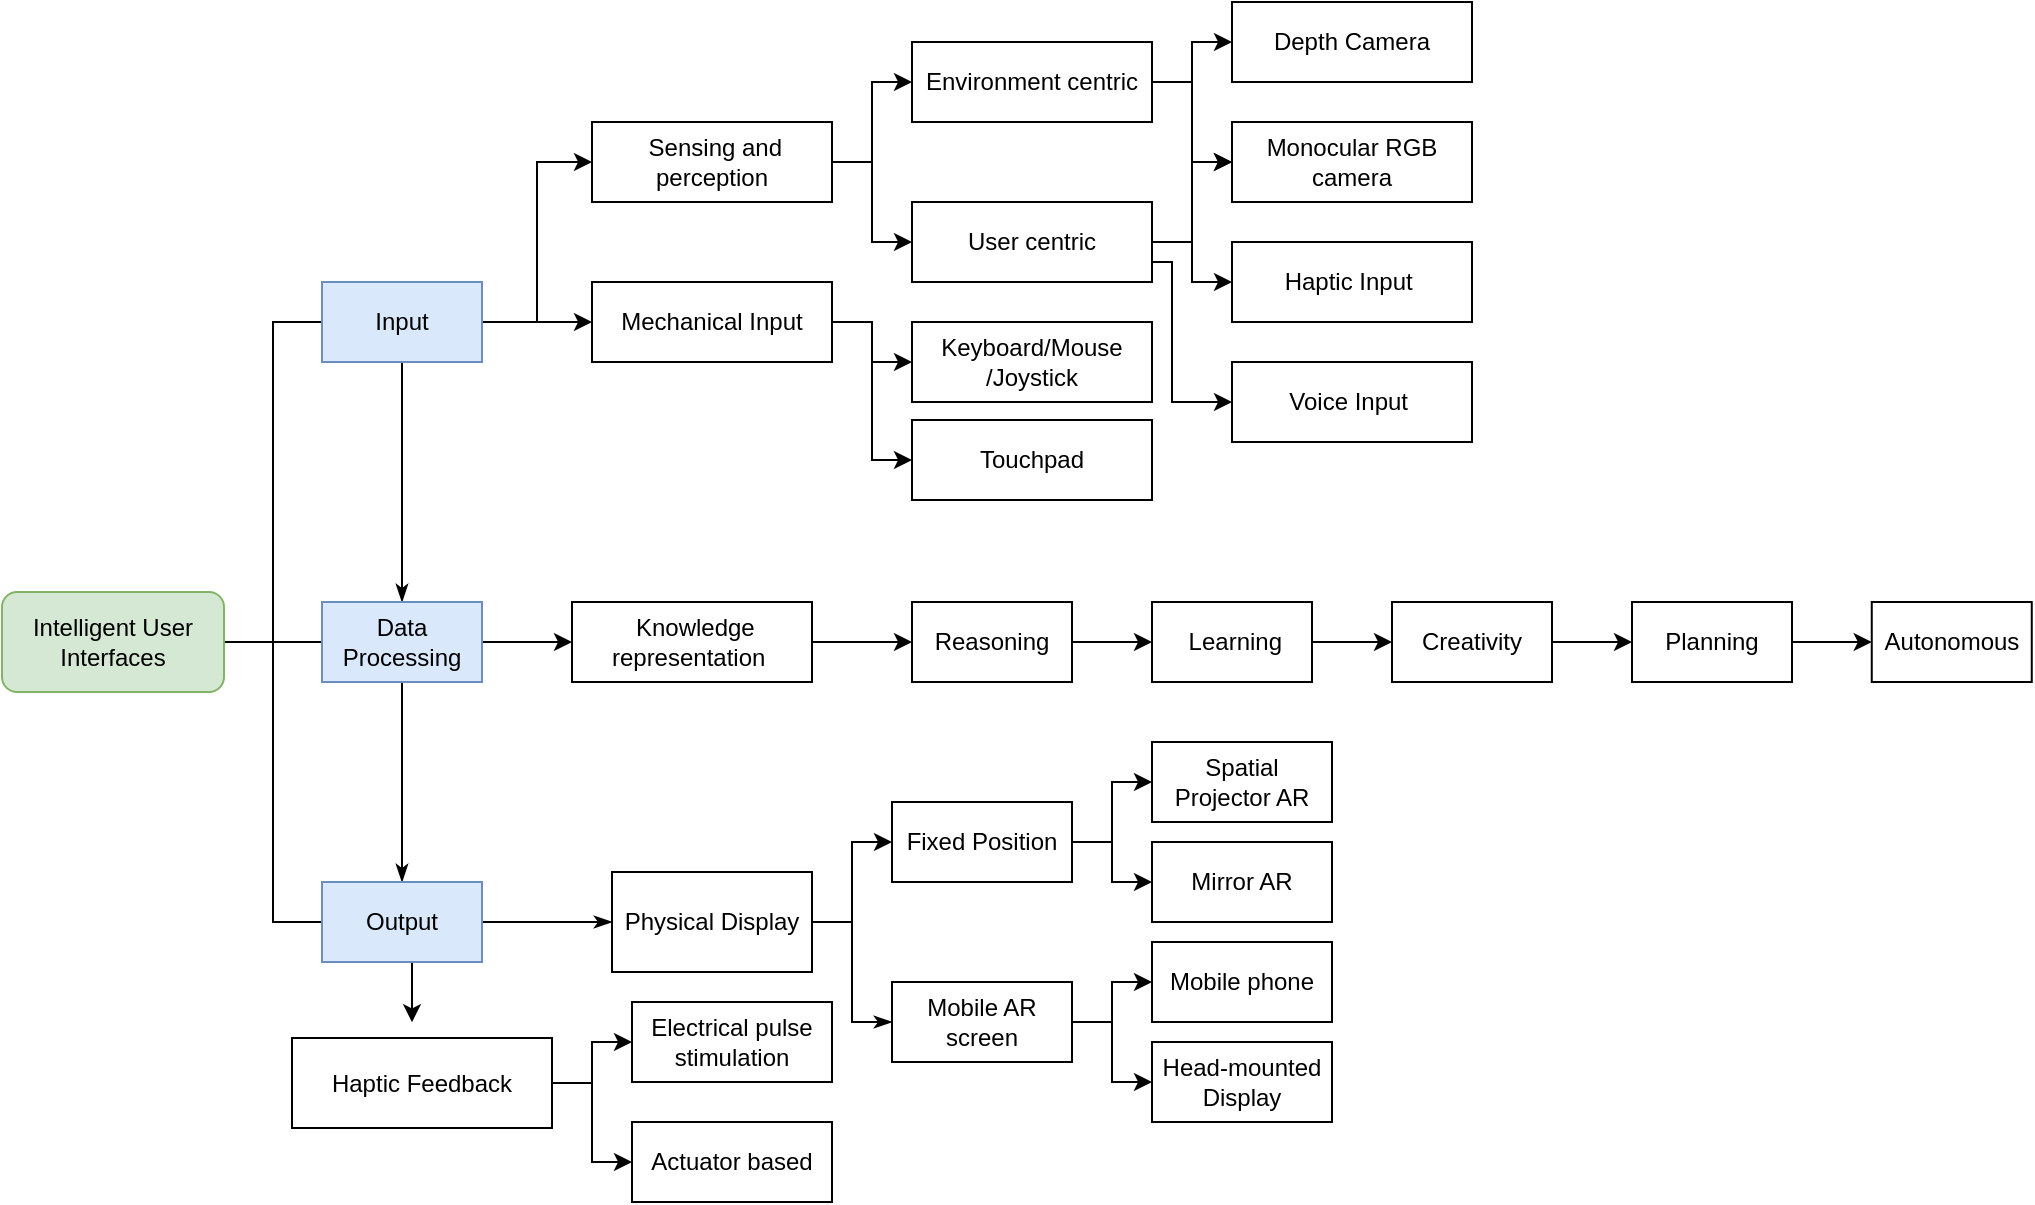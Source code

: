 <mxfile version="10.8.0" type="github"><diagram id="MFF0CdVWiNCkULvAo4WW" name="Page-1"><mxGraphModel dx="2239" dy="912" grid="1" gridSize="10" guides="1" tooltips="1" connect="1" arrows="1" fold="1" page="1" pageScale="1" pageWidth="827" pageHeight="1169" math="0" shadow="0"><root><mxCell id="0"/><mxCell id="1" parent="0"/><mxCell id="TWCdQl_EkmHbGPGhzRu7-25" style="edgeStyle=orthogonalEdgeStyle;rounded=0;orthogonalLoop=1;jettySize=auto;html=1;exitX=1;exitY=0.5;exitDx=0;exitDy=0;entryX=0;entryY=0.5;entryDx=0;entryDy=0;endArrow=none;endFill=0;" parent="1" source="TWCdQl_EkmHbGPGhzRu7-1" target="TWCdQl_EkmHbGPGhzRu7-4" edge="1"><mxGeometry relative="1" as="geometry"/></mxCell><mxCell id="TWCdQl_EkmHbGPGhzRu7-32" style="edgeStyle=orthogonalEdgeStyle;rounded=0;orthogonalLoop=1;jettySize=auto;html=1;exitX=1;exitY=0.5;exitDx=0;exitDy=0;endArrow=none;endFill=0;" parent="1" source="TWCdQl_EkmHbGPGhzRu7-1" target="TWCdQl_EkmHbGPGhzRu7-5" edge="1"><mxGeometry relative="1" as="geometry"/></mxCell><mxCell id="TWCdQl_EkmHbGPGhzRu7-33" style="edgeStyle=orthogonalEdgeStyle;rounded=0;orthogonalLoop=1;jettySize=auto;html=1;exitX=1;exitY=0.5;exitDx=0;exitDy=0;entryX=0;entryY=0.5;entryDx=0;entryDy=0;endArrow=none;endFill=0;" parent="1" source="TWCdQl_EkmHbGPGhzRu7-1" target="TWCdQl_EkmHbGPGhzRu7-6" edge="1"><mxGeometry relative="1" as="geometry"/></mxCell><mxCell id="TWCdQl_EkmHbGPGhzRu7-1" value="Intelligent User Interfaces" style="rounded=1;whiteSpace=wrap;html=1;fillColor=#d5e8d4;strokeColor=#82b366;" parent="1" vertex="1"><mxGeometry x="-55" y="475" width="111" height="50" as="geometry"/></mxCell><mxCell id="TWCdQl_EkmHbGPGhzRu7-12" style="edgeStyle=orthogonalEdgeStyle;rounded=0;orthogonalLoop=1;jettySize=auto;html=1;exitX=0.5;exitY=1;exitDx=0;exitDy=0;entryX=0.5;entryY=0;entryDx=0;entryDy=0;endArrow=classicThin;endFill=1;" parent="1" source="TWCdQl_EkmHbGPGhzRu7-4" target="TWCdQl_EkmHbGPGhzRu7-5" edge="1"><mxGeometry relative="1" as="geometry"/></mxCell><mxCell id="Xk8KMz5eS003bKO2HRj--24" style="edgeStyle=orthogonalEdgeStyle;rounded=0;orthogonalLoop=1;jettySize=auto;html=1;exitX=1;exitY=0.5;exitDx=0;exitDy=0;entryX=0;entryY=0.5;entryDx=0;entryDy=0;" edge="1" parent="1" source="TWCdQl_EkmHbGPGhzRu7-4" target="Xk8KMz5eS003bKO2HRj--21"><mxGeometry relative="1" as="geometry"/></mxCell><mxCell id="Xk8KMz5eS003bKO2HRj--25" style="edgeStyle=orthogonalEdgeStyle;rounded=0;orthogonalLoop=1;jettySize=auto;html=1;exitX=1;exitY=0.5;exitDx=0;exitDy=0;entryX=0;entryY=0.5;entryDx=0;entryDy=0;" edge="1" parent="1" source="TWCdQl_EkmHbGPGhzRu7-4" target="TWCdQl_EkmHbGPGhzRu7-14"><mxGeometry relative="1" as="geometry"/></mxCell><mxCell id="TWCdQl_EkmHbGPGhzRu7-4" value="Input" style="rounded=1;whiteSpace=wrap;html=1;fillColor=#dae8fc;strokeColor=#6c8ebf;arcSize=0;" parent="1" vertex="1"><mxGeometry x="105" y="320" width="80" height="40" as="geometry"/></mxCell><mxCell id="TWCdQl_EkmHbGPGhzRu7-13" style="edgeStyle=orthogonalEdgeStyle;rounded=0;orthogonalLoop=1;jettySize=auto;html=1;exitX=0.5;exitY=1;exitDx=0;exitDy=0;entryX=0.5;entryY=0;entryDx=0;entryDy=0;endArrow=classicThin;endFill=1;" parent="1" source="TWCdQl_EkmHbGPGhzRu7-5" target="TWCdQl_EkmHbGPGhzRu7-6" edge="1"><mxGeometry relative="1" as="geometry"/></mxCell><mxCell id="Xk8KMz5eS003bKO2HRj--30" style="edgeStyle=orthogonalEdgeStyle;rounded=0;orthogonalLoop=1;jettySize=auto;html=1;exitX=1;exitY=0.5;exitDx=0;exitDy=0;entryX=0;entryY=0.5;entryDx=0;entryDy=0;" edge="1" parent="1" source="TWCdQl_EkmHbGPGhzRu7-5" target="TWCdQl_EkmHbGPGhzRu7-15"><mxGeometry relative="1" as="geometry"/></mxCell><mxCell id="TWCdQl_EkmHbGPGhzRu7-5" value="Data Processing" style="rounded=1;whiteSpace=wrap;html=1;fillColor=#dae8fc;strokeColor=#6c8ebf;arcSize=0;" parent="1" vertex="1"><mxGeometry x="105" y="480" width="80" height="40" as="geometry"/></mxCell><mxCell id="TWCdQl_EkmHbGPGhzRu7-29" style="edgeStyle=orthogonalEdgeStyle;rounded=0;orthogonalLoop=1;jettySize=auto;html=1;exitX=1;exitY=0.5;exitDx=0;exitDy=0;entryX=0;entryY=0.5;entryDx=0;entryDy=0;endArrow=classicThin;endFill=1;" parent="1" source="TWCdQl_EkmHbGPGhzRu7-6" target="TWCdQl_EkmHbGPGhzRu7-23" edge="1"><mxGeometry relative="1" as="geometry"/></mxCell><mxCell id="Xk8KMz5eS003bKO2HRj--11" style="edgeStyle=orthogonalEdgeStyle;rounded=0;orthogonalLoop=1;jettySize=auto;html=1;exitX=0.5;exitY=1;exitDx=0;exitDy=0;entryX=0.5;entryY=0;entryDx=0;entryDy=0;" edge="1" parent="1" source="TWCdQl_EkmHbGPGhzRu7-6"><mxGeometry relative="1" as="geometry"><mxPoint x="150" y="690.138" as="targetPoint"/></mxGeometry></mxCell><mxCell id="TWCdQl_EkmHbGPGhzRu7-6" value="Output" style="rounded=1;whiteSpace=wrap;html=1;fillColor=#dae8fc;strokeColor=#6c8ebf;arcSize=0;" parent="1" vertex="1"><mxGeometry x="105" y="620" width="80" height="40" as="geometry"/></mxCell><mxCell id="Xk8KMz5eS003bKO2HRj--14" style="edgeStyle=orthogonalEdgeStyle;rounded=0;orthogonalLoop=1;jettySize=auto;html=1;exitX=1;exitY=0.5;exitDx=0;exitDy=0;entryX=0;entryY=0.5;entryDx=0;entryDy=0;" edge="1" parent="1" source="TWCdQl_EkmHbGPGhzRu7-14" target="Xk8KMz5eS003bKO2HRj--9"><mxGeometry relative="1" as="geometry"/></mxCell><mxCell id="Xk8KMz5eS003bKO2HRj--15" style="edgeStyle=orthogonalEdgeStyle;rounded=0;orthogonalLoop=1;jettySize=auto;html=1;exitX=1;exitY=0.5;exitDx=0;exitDy=0;entryX=0;entryY=0.5;entryDx=0;entryDy=0;" edge="1" parent="1" source="TWCdQl_EkmHbGPGhzRu7-14" target="Xk8KMz5eS003bKO2HRj--1"><mxGeometry relative="1" as="geometry"/></mxCell><mxCell id="TWCdQl_EkmHbGPGhzRu7-14" value="&amp;nbsp;Sensing and perception" style="rounded=0;whiteSpace=wrap;html=1;" parent="1" vertex="1"><mxGeometry x="240" y="240" width="120" height="40" as="geometry"/></mxCell><mxCell id="Xk8KMz5eS003bKO2HRj--34" style="edgeStyle=orthogonalEdgeStyle;rounded=0;orthogonalLoop=1;jettySize=auto;html=1;exitX=1;exitY=0.5;exitDx=0;exitDy=0;entryX=0;entryY=0.5;entryDx=0;entryDy=0;" edge="1" parent="1" source="TWCdQl_EkmHbGPGhzRu7-15" target="TWCdQl_EkmHbGPGhzRu7-16"><mxGeometry relative="1" as="geometry"/></mxCell><mxCell id="TWCdQl_EkmHbGPGhzRu7-15" value="&amp;nbsp;Knowledge representation&amp;nbsp;" style="rounded=0;whiteSpace=wrap;html=1;" parent="1" vertex="1"><mxGeometry x="230" y="480" width="120" height="40" as="geometry"/></mxCell><mxCell id="Xk8KMz5eS003bKO2HRj--36" style="edgeStyle=orthogonalEdgeStyle;rounded=0;orthogonalLoop=1;jettySize=auto;html=1;exitX=1;exitY=0.5;exitDx=0;exitDy=0;entryX=0;entryY=0.5;entryDx=0;entryDy=0;" edge="1" parent="1" source="TWCdQl_EkmHbGPGhzRu7-16" target="TWCdQl_EkmHbGPGhzRu7-20"><mxGeometry relative="1" as="geometry"/></mxCell><mxCell id="TWCdQl_EkmHbGPGhzRu7-16" value="Reasoning" style="rounded=0;whiteSpace=wrap;html=1;" parent="1" vertex="1"><mxGeometry x="400" y="480" width="80" height="40" as="geometry"/></mxCell><mxCell id="Xk8KMz5eS003bKO2HRj--38" style="edgeStyle=orthogonalEdgeStyle;rounded=0;orthogonalLoop=1;jettySize=auto;html=1;exitX=1;exitY=0.5;exitDx=0;exitDy=0;" edge="1" parent="1" source="TWCdQl_EkmHbGPGhzRu7-18" target="TWCdQl_EkmHbGPGhzRu7-22"><mxGeometry relative="1" as="geometry"/></mxCell><mxCell id="TWCdQl_EkmHbGPGhzRu7-18" value="Creativity" style="rounded=0;whiteSpace=wrap;html=1;" parent="1" vertex="1"><mxGeometry x="640" y="480" width="80" height="40" as="geometry"/></mxCell><mxCell id="Xk8KMz5eS003bKO2HRj--37" style="edgeStyle=orthogonalEdgeStyle;rounded=0;orthogonalLoop=1;jettySize=auto;html=1;exitX=1;exitY=0.5;exitDx=0;exitDy=0;entryX=0;entryY=0.5;entryDx=0;entryDy=0;" edge="1" parent="1" source="TWCdQl_EkmHbGPGhzRu7-20" target="TWCdQl_EkmHbGPGhzRu7-18"><mxGeometry relative="1" as="geometry"/></mxCell><mxCell id="TWCdQl_EkmHbGPGhzRu7-20" value="&lt;span&gt;&amp;nbsp;Learning&lt;/span&gt;" style="rounded=0;whiteSpace=wrap;html=1;" parent="1" vertex="1"><mxGeometry x="520" y="480" width="80" height="40" as="geometry"/></mxCell><mxCell id="Xk8KMz5eS003bKO2HRj--39" style="edgeStyle=orthogonalEdgeStyle;rounded=0;orthogonalLoop=1;jettySize=auto;html=1;exitX=1;exitY=0.5;exitDx=0;exitDy=0;entryX=0;entryY=0.5;entryDx=0;entryDy=0;" edge="1" parent="1" source="TWCdQl_EkmHbGPGhzRu7-22" target="Xk8KMz5eS003bKO2HRj--32"><mxGeometry relative="1" as="geometry"/></mxCell><mxCell id="TWCdQl_EkmHbGPGhzRu7-22" value="Planning" style="rounded=0;whiteSpace=wrap;html=1;" parent="1" vertex="1"><mxGeometry x="760" y="480" width="80" height="40" as="geometry"/></mxCell><mxCell id="TWCdQl_EkmHbGPGhzRu7-28" style="edgeStyle=orthogonalEdgeStyle;rounded=0;orthogonalLoop=1;jettySize=auto;html=1;exitX=1;exitY=0.5;exitDx=0;exitDy=0;entryX=0;entryY=0.5;entryDx=0;entryDy=0;endArrow=classicThin;endFill=1;" parent="1" source="TWCdQl_EkmHbGPGhzRu7-23" target="TWCdQl_EkmHbGPGhzRu7-26" edge="1"><mxGeometry relative="1" as="geometry"/></mxCell><mxCell id="TWCdQl_EkmHbGPGhzRu7-40" style="edgeStyle=orthogonalEdgeStyle;rounded=0;orthogonalLoop=1;jettySize=auto;html=1;exitX=1;exitY=0.5;exitDx=0;exitDy=0;entryX=0;entryY=0.5;entryDx=0;entryDy=0;endArrow=classic;endFill=1;" parent="1" source="TWCdQl_EkmHbGPGhzRu7-23" target="TWCdQl_EkmHbGPGhzRu7-24" edge="1"><mxGeometry relative="1" as="geometry"/></mxCell><mxCell id="TWCdQl_EkmHbGPGhzRu7-23" value="Physical Display" style="rounded=0;whiteSpace=wrap;html=1;" parent="1" vertex="1"><mxGeometry x="250" y="615" width="100" height="50" as="geometry"/></mxCell><mxCell id="TWCdQl_EkmHbGPGhzRu7-34" style="edgeStyle=orthogonalEdgeStyle;rounded=0;orthogonalLoop=1;jettySize=auto;html=1;exitX=1;exitY=0.5;exitDx=0;exitDy=0;entryX=0;entryY=0.5;entryDx=0;entryDy=0;endArrow=classic;endFill=1;" parent="1" source="TWCdQl_EkmHbGPGhzRu7-24" target="TWCdQl_EkmHbGPGhzRu7-30" edge="1"><mxGeometry relative="1" as="geometry"/></mxCell><mxCell id="TWCdQl_EkmHbGPGhzRu7-35" style="edgeStyle=orthogonalEdgeStyle;rounded=0;orthogonalLoop=1;jettySize=auto;html=1;exitX=1;exitY=0.5;exitDx=0;exitDy=0;endArrow=classic;endFill=1;" parent="1" source="TWCdQl_EkmHbGPGhzRu7-24" target="TWCdQl_EkmHbGPGhzRu7-31" edge="1"><mxGeometry relative="1" as="geometry"/></mxCell><mxCell id="TWCdQl_EkmHbGPGhzRu7-24" value="Fixed Position" style="rounded=0;whiteSpace=wrap;html=1;" parent="1" vertex="1"><mxGeometry x="390" y="580" width="90" height="40" as="geometry"/></mxCell><mxCell id="TWCdQl_EkmHbGPGhzRu7-37" style="edgeStyle=orthogonalEdgeStyle;rounded=0;orthogonalLoop=1;jettySize=auto;html=1;exitX=1;exitY=0.5;exitDx=0;exitDy=0;endArrow=classic;endFill=1;" parent="1" source="TWCdQl_EkmHbGPGhzRu7-26" target="TWCdQl_EkmHbGPGhzRu7-36" edge="1"><mxGeometry relative="1" as="geometry"/></mxCell><mxCell id="TWCdQl_EkmHbGPGhzRu7-39" style="edgeStyle=orthogonalEdgeStyle;rounded=0;orthogonalLoop=1;jettySize=auto;html=1;exitX=1;exitY=0.5;exitDx=0;exitDy=0;entryX=0;entryY=0.5;entryDx=0;entryDy=0;endArrow=classic;endFill=1;" parent="1" source="TWCdQl_EkmHbGPGhzRu7-26" target="TWCdQl_EkmHbGPGhzRu7-38" edge="1"><mxGeometry relative="1" as="geometry"/></mxCell><mxCell id="TWCdQl_EkmHbGPGhzRu7-26" value="Mobile AR screen" style="rounded=0;whiteSpace=wrap;html=1;" parent="1" vertex="1"><mxGeometry x="390" y="670" width="90" height="40" as="geometry"/></mxCell><mxCell id="TWCdQl_EkmHbGPGhzRu7-30" value="Spatial Projector AR" style="rounded=0;whiteSpace=wrap;html=1;" parent="1" vertex="1"><mxGeometry x="520" y="550" width="90" height="40" as="geometry"/></mxCell><mxCell id="TWCdQl_EkmHbGPGhzRu7-31" value="Mirror AR" style="rounded=0;whiteSpace=wrap;html=1;" parent="1" vertex="1"><mxGeometry x="520" y="600" width="90" height="40" as="geometry"/></mxCell><mxCell id="TWCdQl_EkmHbGPGhzRu7-36" value="Mobile phone" style="rounded=0;whiteSpace=wrap;html=1;" parent="1" vertex="1"><mxGeometry x="520" y="650" width="90" height="40" as="geometry"/></mxCell><mxCell id="TWCdQl_EkmHbGPGhzRu7-38" value="Head-mounted Display" style="rounded=0;whiteSpace=wrap;html=1;" parent="1" vertex="1"><mxGeometry x="520" y="700" width="90" height="40" as="geometry"/></mxCell><mxCell id="Xk8KMz5eS003bKO2HRj--17" style="edgeStyle=orthogonalEdgeStyle;rounded=0;orthogonalLoop=1;jettySize=auto;html=1;exitX=1;exitY=0.5;exitDx=0;exitDy=0;entryX=0;entryY=0.5;entryDx=0;entryDy=0;" edge="1" parent="1" source="Xk8KMz5eS003bKO2HRj--1" target="Xk8KMz5eS003bKO2HRj--13"><mxGeometry relative="1" as="geometry"/></mxCell><mxCell id="Xk8KMz5eS003bKO2HRj--20" style="edgeStyle=orthogonalEdgeStyle;rounded=0;orthogonalLoop=1;jettySize=auto;html=1;exitX=1;exitY=0.5;exitDx=0;exitDy=0;entryX=0;entryY=0.5;entryDx=0;entryDy=0;" edge="1" parent="1" source="Xk8KMz5eS003bKO2HRj--1" target="Xk8KMz5eS003bKO2HRj--19"><mxGeometry relative="1" as="geometry"/></mxCell><mxCell id="Xk8KMz5eS003bKO2HRj--45" style="edgeStyle=orthogonalEdgeStyle;rounded=0;orthogonalLoop=1;jettySize=auto;html=1;exitX=1;exitY=0.75;exitDx=0;exitDy=0;entryX=0;entryY=0.5;entryDx=0;entryDy=0;" edge="1" parent="1" source="Xk8KMz5eS003bKO2HRj--1" target="Xk8KMz5eS003bKO2HRj--43"><mxGeometry relative="1" as="geometry"><Array as="points"><mxPoint x="530" y="310"/><mxPoint x="530" y="380"/></Array></mxGeometry></mxCell><mxCell id="Xk8KMz5eS003bKO2HRj--1" value="User centric" style="rounded=0;whiteSpace=wrap;html=1;" vertex="1" parent="1"><mxGeometry x="400" y="280" width="120" height="40" as="geometry"/></mxCell><mxCell id="Xk8KMz5eS003bKO2HRj--41" style="edgeStyle=orthogonalEdgeStyle;rounded=0;orthogonalLoop=1;jettySize=auto;html=1;exitX=1;exitY=0.5;exitDx=0;exitDy=0;entryX=0;entryY=0.5;entryDx=0;entryDy=0;" edge="1" parent="1" source="Xk8KMz5eS003bKO2HRj--2" target="Xk8KMz5eS003bKO2HRj--7"><mxGeometry relative="1" as="geometry"/></mxCell><mxCell id="Xk8KMz5eS003bKO2HRj--42" style="edgeStyle=orthogonalEdgeStyle;rounded=0;orthogonalLoop=1;jettySize=auto;html=1;exitX=1;exitY=0.5;exitDx=0;exitDy=0;entryX=0;entryY=0.5;entryDx=0;entryDy=0;" edge="1" parent="1" source="Xk8KMz5eS003bKO2HRj--2" target="Xk8KMz5eS003bKO2HRj--3"><mxGeometry relative="1" as="geometry"/></mxCell><mxCell id="Xk8KMz5eS003bKO2HRj--2" value="Haptic Feedback" style="rounded=0;whiteSpace=wrap;html=1;" vertex="1" parent="1"><mxGeometry x="90" y="698" width="130" height="45" as="geometry"/></mxCell><mxCell id="Xk8KMz5eS003bKO2HRj--3" value="Actuator based" style="rounded=0;whiteSpace=wrap;html=1;" vertex="1" parent="1"><mxGeometry x="260" y="740" width="100" height="40" as="geometry"/></mxCell><mxCell id="Xk8KMz5eS003bKO2HRj--7" value="Electrical pulse stimulation" style="rounded=0;whiteSpace=wrap;html=1;" vertex="1" parent="1"><mxGeometry x="260" y="680" width="100" height="40" as="geometry"/></mxCell><mxCell id="Xk8KMz5eS003bKO2HRj--16" style="edgeStyle=orthogonalEdgeStyle;rounded=0;orthogonalLoop=1;jettySize=auto;html=1;exitX=1;exitY=0.5;exitDx=0;exitDy=0;" edge="1" parent="1" source="Xk8KMz5eS003bKO2HRj--9" target="Xk8KMz5eS003bKO2HRj--12"><mxGeometry relative="1" as="geometry"/></mxCell><mxCell id="Xk8KMz5eS003bKO2HRj--18" style="edgeStyle=orthogonalEdgeStyle;rounded=0;orthogonalLoop=1;jettySize=auto;html=1;exitX=1;exitY=0.5;exitDx=0;exitDy=0;entryX=0;entryY=0.5;entryDx=0;entryDy=0;" edge="1" parent="1" source="Xk8KMz5eS003bKO2HRj--9" target="Xk8KMz5eS003bKO2HRj--13"><mxGeometry relative="1" as="geometry"/></mxCell><mxCell id="Xk8KMz5eS003bKO2HRj--9" value="Environment centric" style="rounded=0;whiteSpace=wrap;html=1;" vertex="1" parent="1"><mxGeometry x="400" y="200" width="120" height="40" as="geometry"/></mxCell><mxCell id="Xk8KMz5eS003bKO2HRj--12" value="Depth Camera" style="rounded=0;whiteSpace=wrap;html=1;" vertex="1" parent="1"><mxGeometry x="560" y="180" width="120" height="40" as="geometry"/></mxCell><mxCell id="Xk8KMz5eS003bKO2HRj--13" value="Monocular RGB camera" style="rounded=0;whiteSpace=wrap;html=1;" vertex="1" parent="1"><mxGeometry x="560" y="240" width="120" height="40" as="geometry"/></mxCell><mxCell id="Xk8KMz5eS003bKO2HRj--19" value="Haptic Input&amp;nbsp;" style="rounded=0;whiteSpace=wrap;html=1;" vertex="1" parent="1"><mxGeometry x="560" y="300" width="120" height="40" as="geometry"/></mxCell><mxCell id="Xk8KMz5eS003bKO2HRj--23" style="edgeStyle=orthogonalEdgeStyle;rounded=0;orthogonalLoop=1;jettySize=auto;html=1;exitX=1;exitY=0.5;exitDx=0;exitDy=0;entryX=0;entryY=0.5;entryDx=0;entryDy=0;" edge="1" parent="1" source="Xk8KMz5eS003bKO2HRj--21" target="Xk8KMz5eS003bKO2HRj--22"><mxGeometry relative="1" as="geometry"/></mxCell><mxCell id="Xk8KMz5eS003bKO2HRj--29" style="edgeStyle=orthogonalEdgeStyle;rounded=0;orthogonalLoop=1;jettySize=auto;html=1;exitX=1;exitY=0.5;exitDx=0;exitDy=0;entryX=0;entryY=0.5;entryDx=0;entryDy=0;" edge="1" parent="1" source="Xk8KMz5eS003bKO2HRj--21" target="Xk8KMz5eS003bKO2HRj--28"><mxGeometry relative="1" as="geometry"/></mxCell><mxCell id="Xk8KMz5eS003bKO2HRj--21" value="Mechanical Input" style="rounded=0;whiteSpace=wrap;html=1;" vertex="1" parent="1"><mxGeometry x="240" y="320" width="120" height="40" as="geometry"/></mxCell><mxCell id="Xk8KMz5eS003bKO2HRj--22" value="Keyboard/Mouse&lt;br&gt;/Joystick&lt;br&gt;" style="rounded=0;whiteSpace=wrap;html=1;" vertex="1" parent="1"><mxGeometry x="400" y="340" width="120" height="40" as="geometry"/></mxCell><mxCell id="Xk8KMz5eS003bKO2HRj--28" value="Touchpad&lt;br&gt;" style="rounded=0;whiteSpace=wrap;html=1;" vertex="1" parent="1"><mxGeometry x="400" y="389" width="120" height="40" as="geometry"/></mxCell><mxCell id="Xk8KMz5eS003bKO2HRj--32" value="Autonomous" style="rounded=0;whiteSpace=wrap;html=1;" vertex="1" parent="1"><mxGeometry x="879.879" y="480" width="80" height="40" as="geometry"/></mxCell><mxCell id="Xk8KMz5eS003bKO2HRj--43" value="Voice Input&amp;nbsp;" style="rounded=0;whiteSpace=wrap;html=1;" vertex="1" parent="1"><mxGeometry x="560" y="360" width="120" height="40" as="geometry"/></mxCell></root></mxGraphModel></diagram></mxfile>